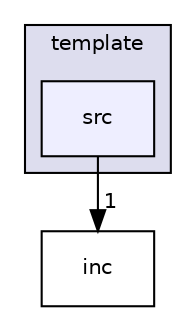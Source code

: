 digraph "muju/modules/template/src" {
  compound=true
  node [ fontsize="10", fontname="Helvetica"];
  edge [ labelfontsize="10", labelfontname="Helvetica"];
  subgraph clusterdir_8f7b698207ddc50b1d10550dcc474b6d {
    graph [ bgcolor="#ddddee", pencolor="black", label="template" fontname="Helvetica", fontsize="10", URL="dir_8f7b698207ddc50b1d10550dcc474b6d.html"]
  dir_6ddd291e2d84c7c043d9fc3a96c4e261 [shape=box, label="src", style="filled", fillcolor="#eeeeff", pencolor="black", URL="dir_6ddd291e2d84c7c043d9fc3a96c4e261.html"];
  }
  dir_1081b5a12e066257d7647e769fd501eb [shape=box label="inc" URL="dir_1081b5a12e066257d7647e769fd501eb.html"];
  dir_6ddd291e2d84c7c043d9fc3a96c4e261->dir_1081b5a12e066257d7647e769fd501eb [headlabel="1", labeldistance=1.5 headhref="dir_000104_000103.html"];
}
